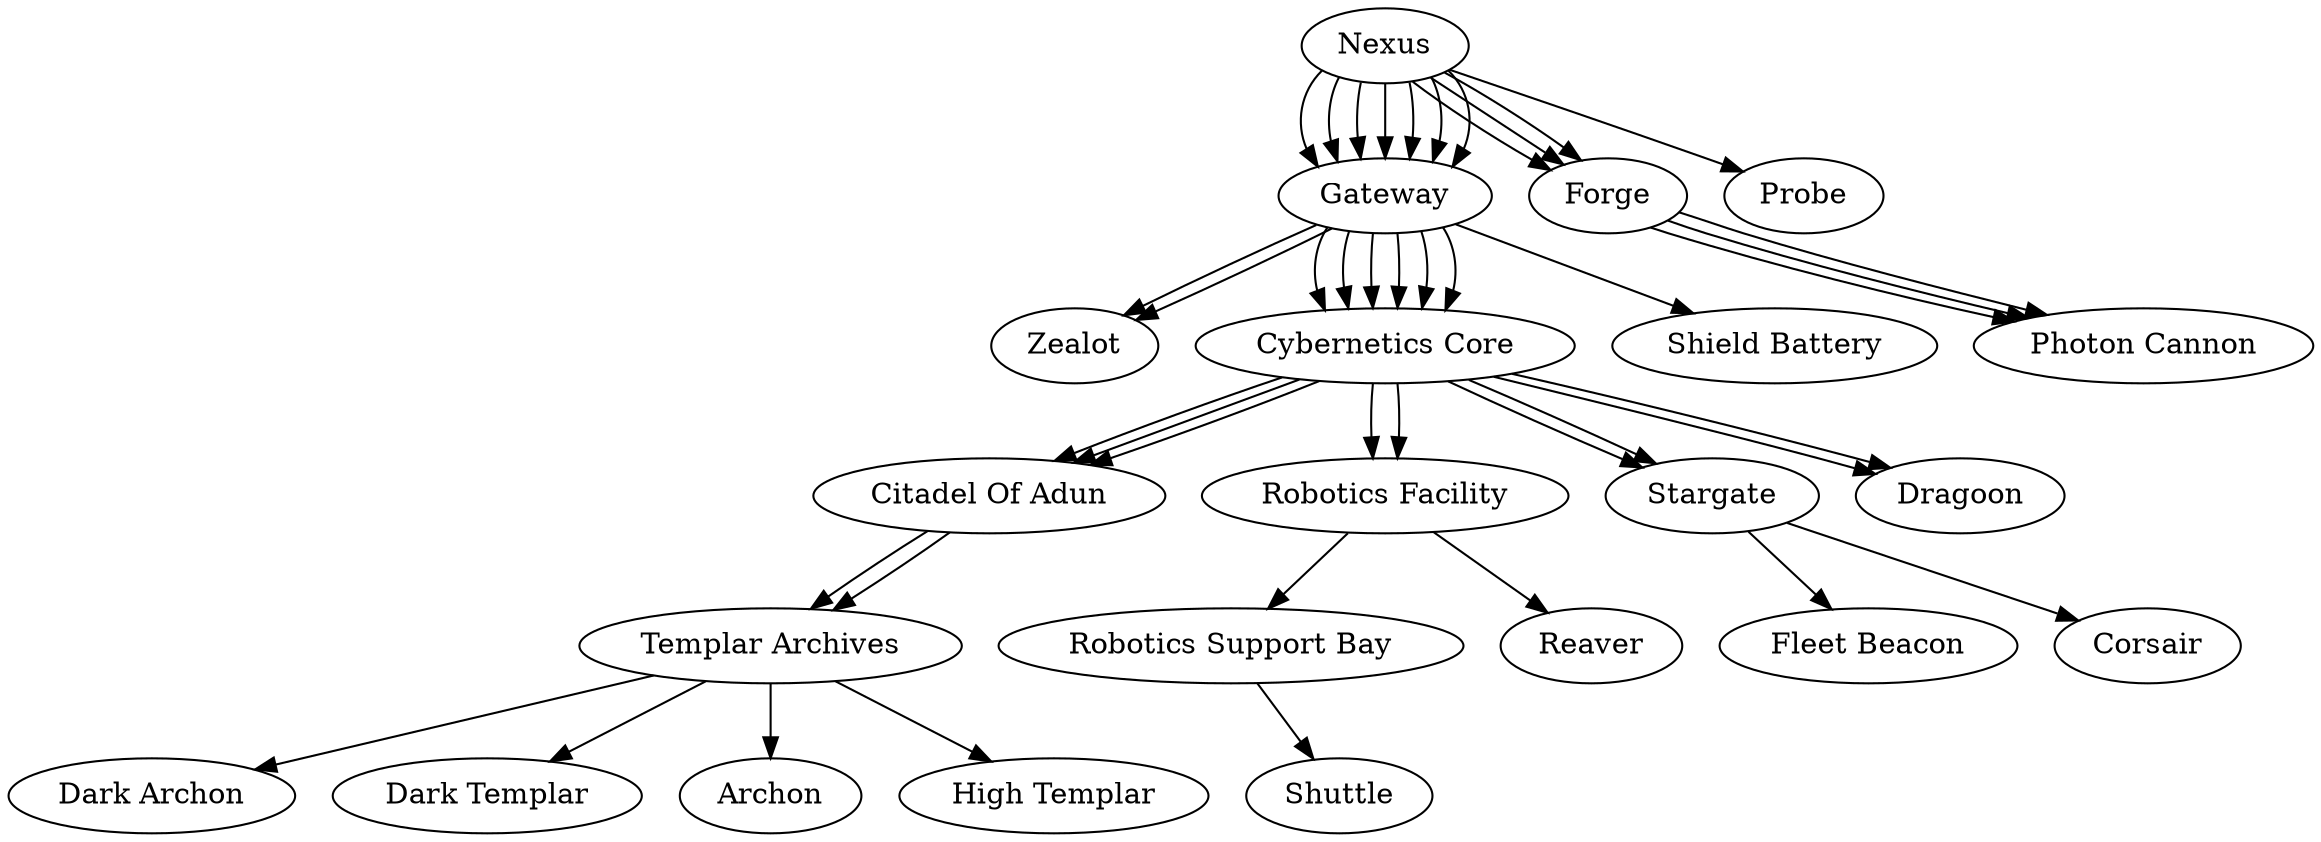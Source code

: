 digraph G {
Nexus [depth=0, penwidth=1, strength=1];
Nexus [depth=0, penwidth=1, strength=1];
Gateway [depth=1, penwidth=1, strength=1];
Zealot [depth=2, penwidth=1, strength=1];
Nexus [depth=0, penwidth=1, strength=1];
Gateway [depth=1, penwidth=1, strength=1];
Forge [depth=1, penwidth=1, strength=1];
"Cybernetics Core" [depth=2, penwidth=1, strength=1];
"Photon Cannon" [depth=2, penwidth=1, strength=1];
"Citadel Of Adun" [depth=3, penwidth=1, strength=1];
"Templar Archives" [depth=4, penwidth=1, strength=1];
"Dark Archon" [depth=5, penwidth=1, strength=1];
"Dark Templar" [depth=5, penwidth=1, strength=1];
Nexus [depth=0, penwidth=1, strength=1];
Gateway [depth=1, penwidth=1, strength=1];
Forge [depth=1, penwidth=1, strength=1];
"Cybernetics Core" [depth=2, penwidth=1, strength=1];
"Photon Cannon" [depth=2, penwidth=1, strength=1];
"Citadel Of Adun" [depth=3, penwidth=1, strength=1];
"Templar Archives" [depth=4, penwidth=1, strength=1];
Archon [depth=5, penwidth=1, strength=1];
"High Templar" [depth=5, penwidth=1, strength=1];
Nexus [depth=0, penwidth=1, strength=1];
Gateway [depth=1, penwidth=1, strength=1];
Forge [depth=1, penwidth=1, strength=1];
Probe [depth=1, penwidth=1, strength=1];
"Cybernetics Core" [depth=2, penwidth=1, strength=1];
"Shield Battery" [depth=2, penwidth=1, strength=1];
"Photon Cannon" [depth=2, penwidth=1, strength=1];
Zealot [depth=2, penwidth=1, strength=1];
"Robotics Facility" [depth=3, penwidth=1, strength=1];
Stargate [depth=3, penwidth=1, strength=1];
"Citadel Of Adun" [depth=3, penwidth=1, strength=1];
Dragoon [depth=3, penwidth=1, strength=1];
Nexus [depth=0, penwidth=1, strength=1];
Gateway [depth=1, penwidth=1, strength=1];
"Cybernetics Core" [depth=2, penwidth=1, strength=1];
Stargate [depth=3, penwidth=1, strength=1];
"Fleet Beacon" [depth=4, penwidth=1, strength=1];
Corsair [depth=4, penwidth=1, strength=1];
Nexus [depth=0, penwidth=1, strength=1];
Gateway [depth=1, penwidth=1, strength=1];
"Cybernetics Core" [depth=2, penwidth=1, strength=1];
Dragoon [depth=3, penwidth=1, strength=1];
Nexus [depth=0, penwidth=1, strength=1];
Gateway [depth=1, penwidth=1, strength=1];
"Cybernetics Core" [depth=2, penwidth=1, strength=1];
"Robotics Facility" [depth=3, penwidth=1, strength=1];
"Robotics Support Bay" [depth=4, penwidth=1, strength=1];
Reaver [depth=4, penwidth=1, strength=1];
Shuttle [depth=5, penwidth=1, strength=1];
Nexus->Gateway ;
Gateway->Zealot ;
Nexus->Gateway ;
Nexus->Forge ;
Gateway->"Cybernetics Core" ;
Forge->"Photon Cannon" ;
"Cybernetics Core"->"Citadel Of Adun" ;
"Citadel Of Adun"->"Templar Archives" ;
"Templar Archives"->"Dark Archon" ;
"Templar Archives"->"Dark Templar" ;
Nexus->Gateway ;
Nexus->Forge ;
Gateway->"Cybernetics Core" ;
Forge->"Photon Cannon" ;
"Cybernetics Core"->"Citadel Of Adun" ;
"Citadel Of Adun"->"Templar Archives" ;
"Templar Archives"->Archon ;
"Templar Archives"->"High Templar" ;
Nexus->Gateway ;
Nexus->Forge ;
Nexus->Probe ;
Gateway->"Cybernetics Core" ;
Gateway->"Shield Battery" ;
Forge->"Photon Cannon" ;
Gateway->Zealot ;
"Cybernetics Core"->"Robotics Facility" ;
"Cybernetics Core"->Stargate ;
"Cybernetics Core"->"Citadel Of Adun" ;
"Cybernetics Core"->Dragoon ;
Nexus->Gateway ;
Gateway->"Cybernetics Core" ;
"Cybernetics Core"->Stargate ;
Stargate->"Fleet Beacon" ;
Stargate->Corsair ;
Nexus->Gateway ;
Gateway->"Cybernetics Core" ;
"Cybernetics Core"->Dragoon ;
Nexus->Gateway ;
Gateway->"Cybernetics Core" ;
"Cybernetics Core"->"Robotics Facility" ;
"Robotics Facility"->"Robotics Support Bay" ;
"Robotics Facility"->Reaver ;
"Robotics Support Bay"->Shuttle ;
}
